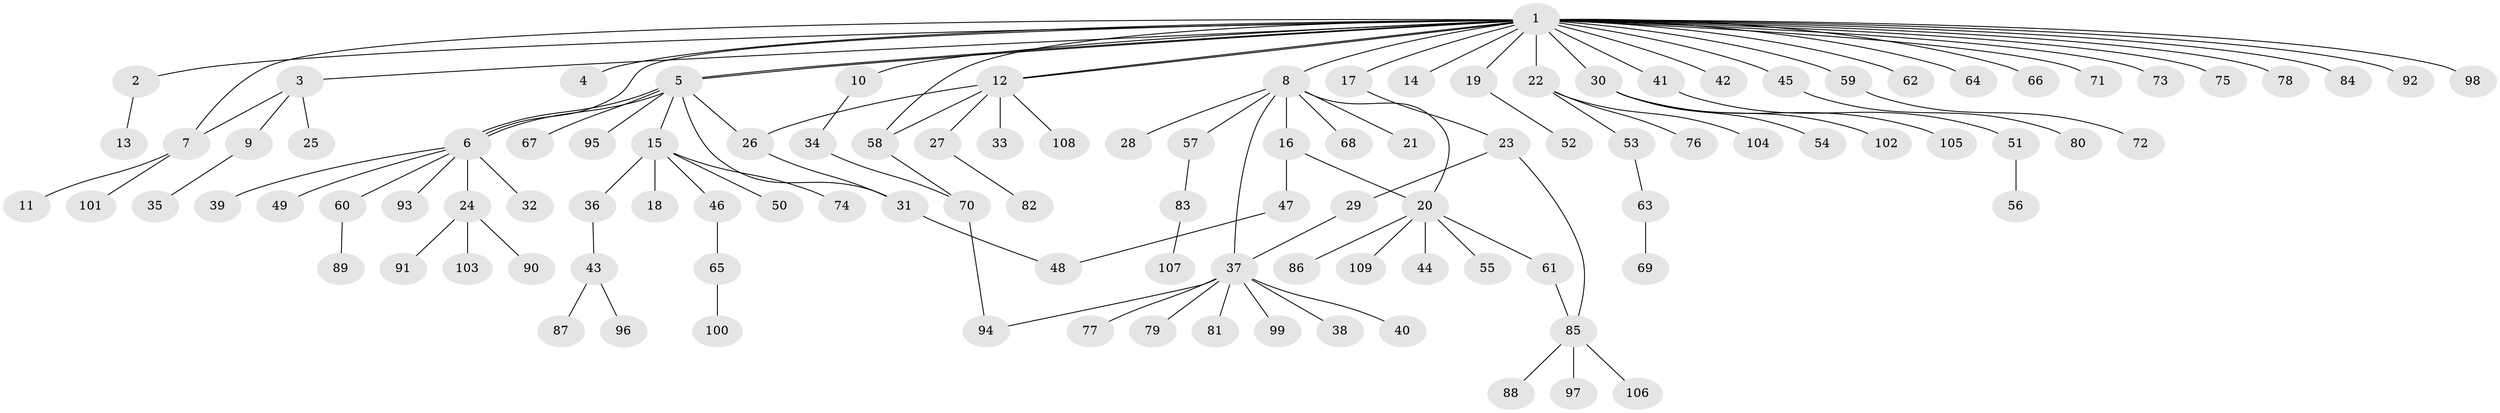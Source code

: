 // coarse degree distribution, {29: 0.012345679012345678, 2: 0.12345679012345678, 4: 0.024691358024691357, 1: 0.6419753086419753, 8: 0.037037037037037035, 3: 0.1111111111111111, 7: 0.024691358024691357, 6: 0.024691358024691357}
// Generated by graph-tools (version 1.1) at 2025/51/02/27/25 19:51:59]
// undirected, 109 vertices, 122 edges
graph export_dot {
graph [start="1"]
  node [color=gray90,style=filled];
  1;
  2;
  3;
  4;
  5;
  6;
  7;
  8;
  9;
  10;
  11;
  12;
  13;
  14;
  15;
  16;
  17;
  18;
  19;
  20;
  21;
  22;
  23;
  24;
  25;
  26;
  27;
  28;
  29;
  30;
  31;
  32;
  33;
  34;
  35;
  36;
  37;
  38;
  39;
  40;
  41;
  42;
  43;
  44;
  45;
  46;
  47;
  48;
  49;
  50;
  51;
  52;
  53;
  54;
  55;
  56;
  57;
  58;
  59;
  60;
  61;
  62;
  63;
  64;
  65;
  66;
  67;
  68;
  69;
  70;
  71;
  72;
  73;
  74;
  75;
  76;
  77;
  78;
  79;
  80;
  81;
  82;
  83;
  84;
  85;
  86;
  87;
  88;
  89;
  90;
  91;
  92;
  93;
  94;
  95;
  96;
  97;
  98;
  99;
  100;
  101;
  102;
  103;
  104;
  105;
  106;
  107;
  108;
  109;
  1 -- 2;
  1 -- 3;
  1 -- 4;
  1 -- 5;
  1 -- 5;
  1 -- 6;
  1 -- 7;
  1 -- 8;
  1 -- 10;
  1 -- 12;
  1 -- 12;
  1 -- 14;
  1 -- 17;
  1 -- 19;
  1 -- 22;
  1 -- 30;
  1 -- 41;
  1 -- 42;
  1 -- 45;
  1 -- 58;
  1 -- 59;
  1 -- 62;
  1 -- 64;
  1 -- 66;
  1 -- 71;
  1 -- 73;
  1 -- 75;
  1 -- 78;
  1 -- 84;
  1 -- 92;
  1 -- 98;
  2 -- 13;
  3 -- 7;
  3 -- 9;
  3 -- 25;
  5 -- 6;
  5 -- 6;
  5 -- 15;
  5 -- 26;
  5 -- 31;
  5 -- 67;
  5 -- 95;
  6 -- 24;
  6 -- 32;
  6 -- 39;
  6 -- 49;
  6 -- 60;
  6 -- 93;
  7 -- 11;
  7 -- 101;
  8 -- 16;
  8 -- 20;
  8 -- 21;
  8 -- 28;
  8 -- 37;
  8 -- 57;
  8 -- 68;
  9 -- 35;
  10 -- 34;
  12 -- 26;
  12 -- 27;
  12 -- 33;
  12 -- 58;
  12 -- 108;
  15 -- 18;
  15 -- 36;
  15 -- 46;
  15 -- 50;
  15 -- 74;
  16 -- 20;
  16 -- 47;
  17 -- 23;
  19 -- 52;
  20 -- 44;
  20 -- 55;
  20 -- 61;
  20 -- 86;
  20 -- 109;
  22 -- 53;
  22 -- 76;
  22 -- 104;
  23 -- 29;
  23 -- 85;
  24 -- 90;
  24 -- 91;
  24 -- 103;
  26 -- 31;
  27 -- 82;
  29 -- 37;
  30 -- 54;
  30 -- 102;
  30 -- 105;
  31 -- 48;
  34 -- 70;
  36 -- 43;
  37 -- 38;
  37 -- 40;
  37 -- 77;
  37 -- 79;
  37 -- 81;
  37 -- 94;
  37 -- 99;
  41 -- 51;
  43 -- 87;
  43 -- 96;
  45 -- 80;
  46 -- 65;
  47 -- 48;
  51 -- 56;
  53 -- 63;
  57 -- 83;
  58 -- 70;
  59 -- 72;
  60 -- 89;
  61 -- 85;
  63 -- 69;
  65 -- 100;
  70 -- 94;
  83 -- 107;
  85 -- 88;
  85 -- 97;
  85 -- 106;
}
